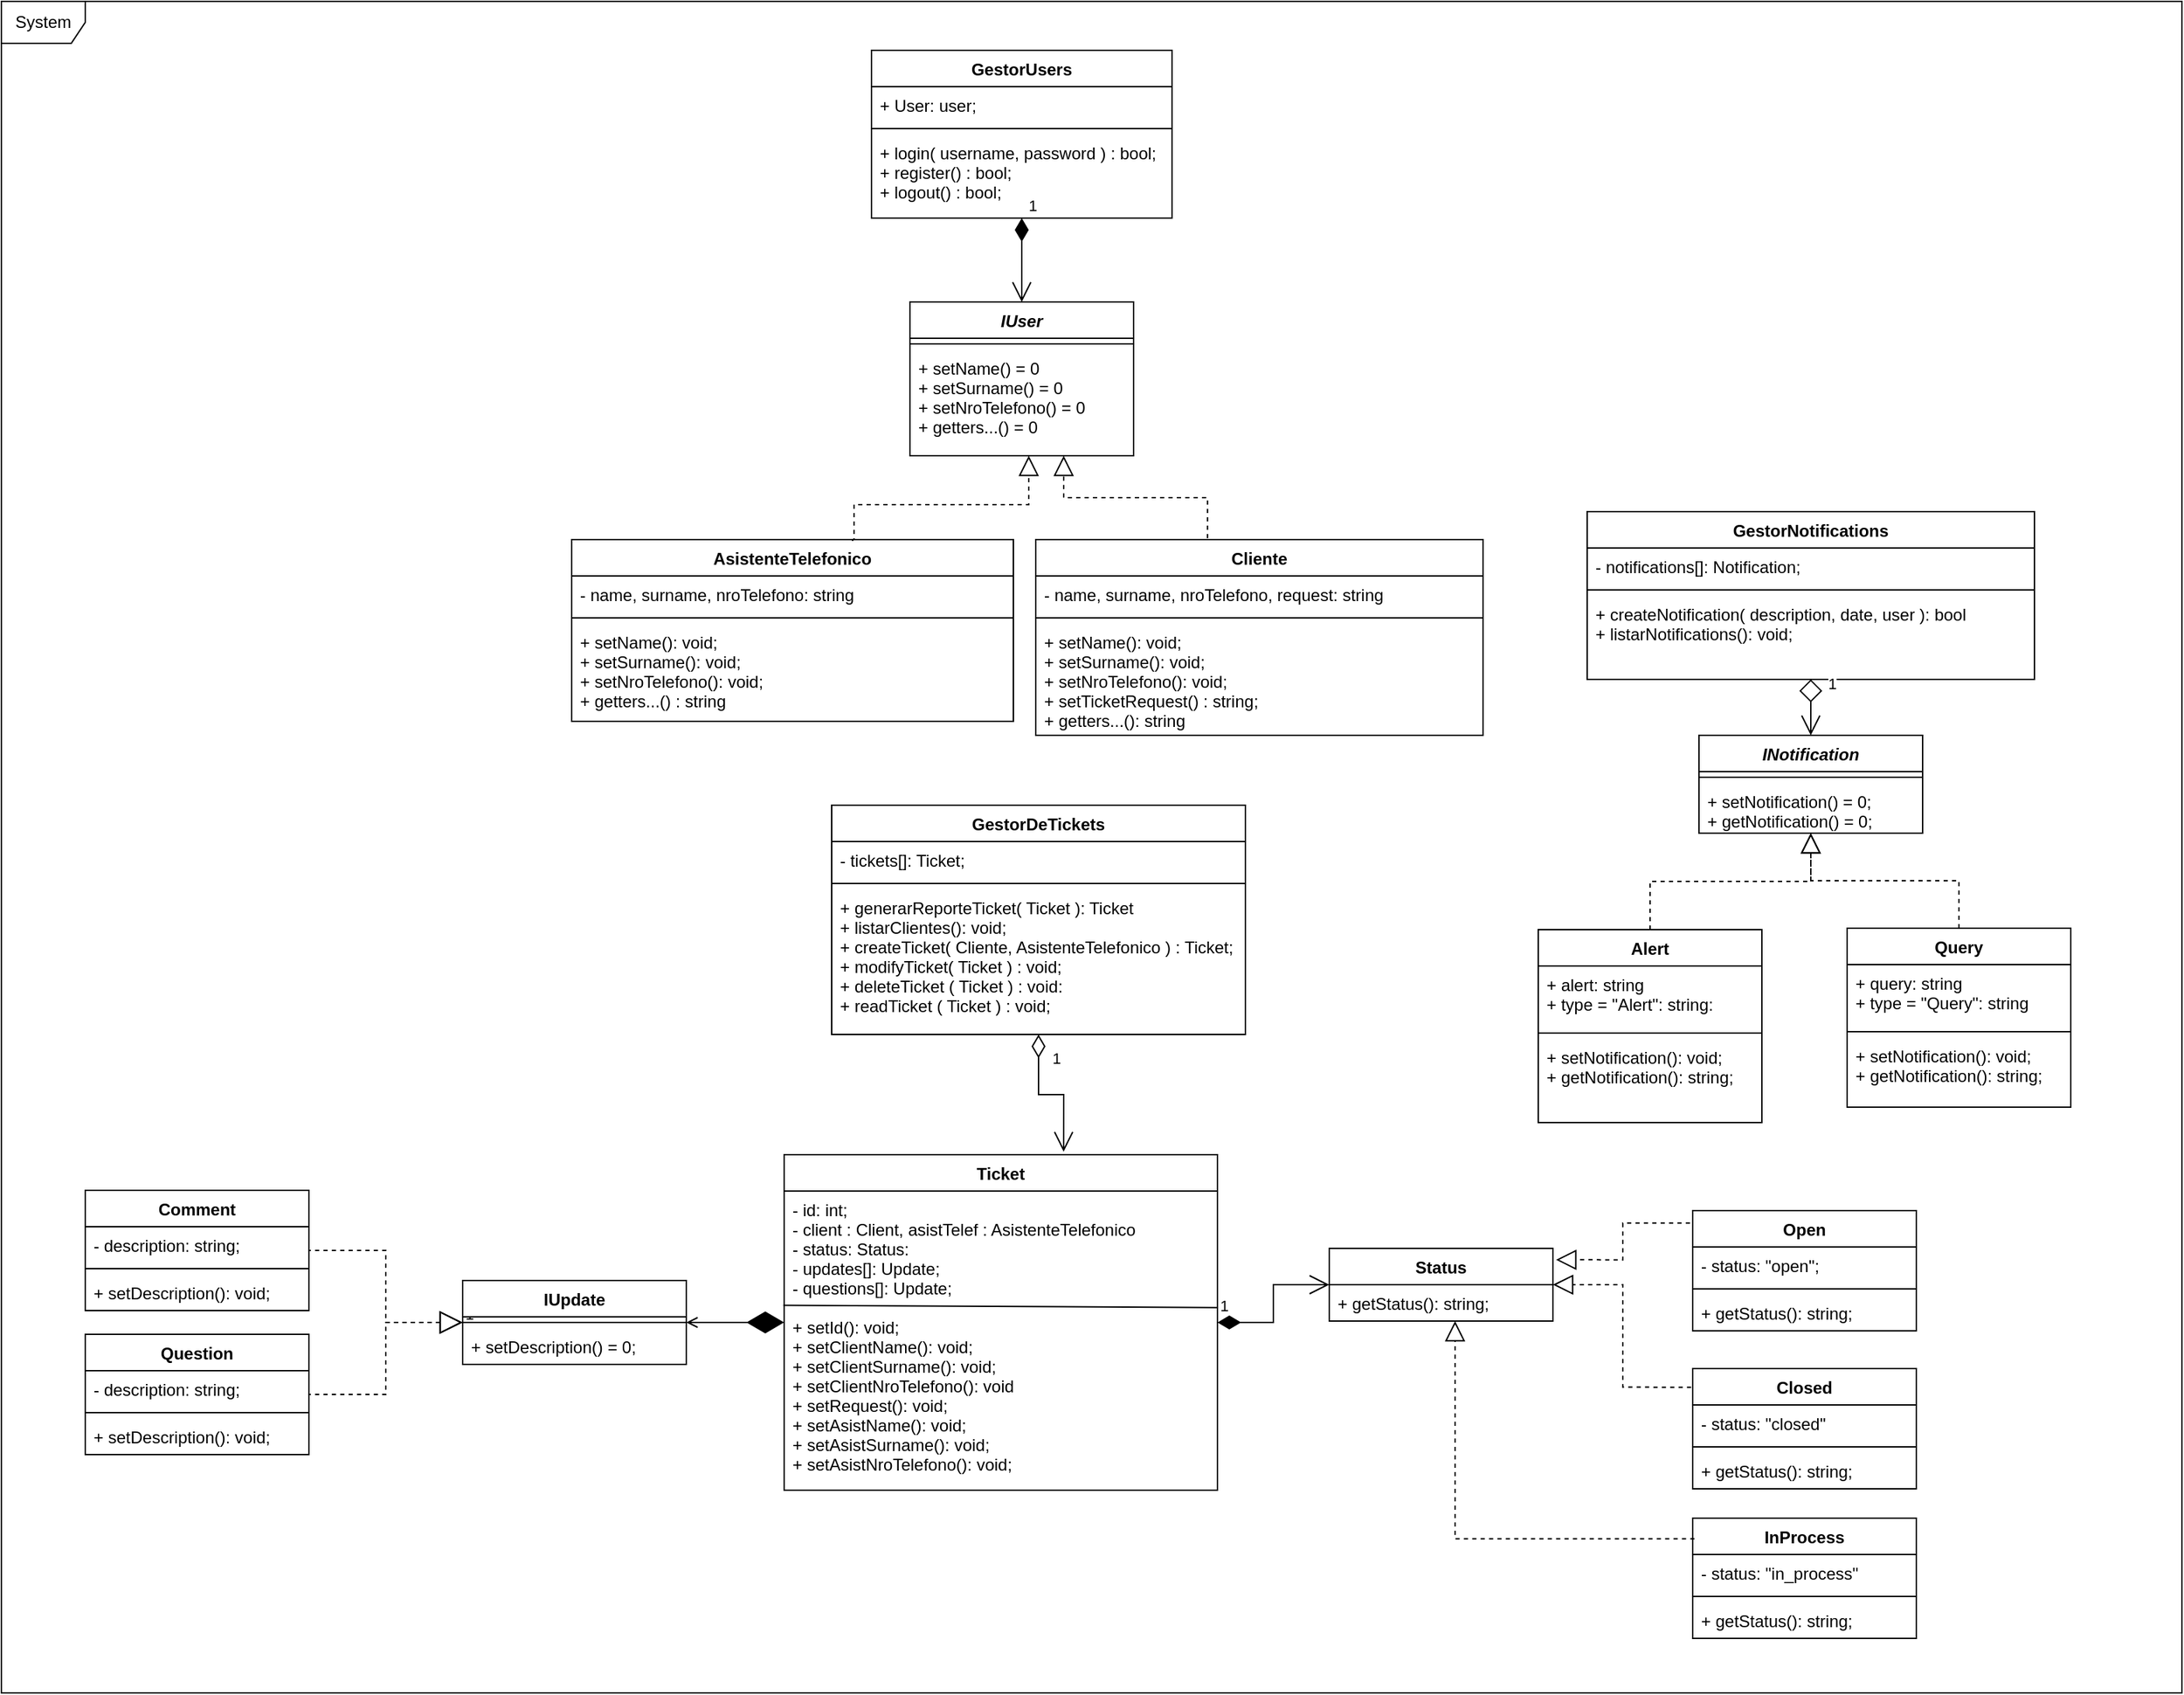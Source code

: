 <mxfile version="15.4.0" type="device"><diagram id="C5RBs43oDa-KdzZeNtuy" name="Page-1"><mxGraphModel dx="1515" dy="1703" grid="1" gridSize="10" guides="1" tooltips="1" connect="1" arrows="1" fold="1" page="1" pageScale="1" pageWidth="827" pageHeight="1169" math="0" shadow="0"><root><mxCell id="WIyWlLk6GJQsqaUBKTNV-0"/><mxCell id="WIyWlLk6GJQsqaUBKTNV-1" parent="WIyWlLk6GJQsqaUBKTNV-0"/><mxCell id="WGxmKsF_ZcS6xH5R7ox7-25" value="System" style="shape=umlFrame;whiteSpace=wrap;html=1;" parent="WIyWlLk6GJQsqaUBKTNV-1" vertex="1"><mxGeometry x="-310" y="-165" width="1560" height="1210" as="geometry"/></mxCell><mxCell id="1WpOr5NEsdN-YUb726RE-1" value="AsistenteTelefonico" style="swimlane;fontStyle=1;align=center;verticalAlign=top;childLayout=stackLayout;horizontal=1;startSize=26;horizontalStack=0;resizeParent=1;resizeParentMax=0;resizeLast=0;collapsible=1;marginBottom=0;" parent="WIyWlLk6GJQsqaUBKTNV-1" vertex="1"><mxGeometry x="98" y="220" width="316" height="130" as="geometry"/></mxCell><mxCell id="1WpOr5NEsdN-YUb726RE-2" value="- name, surname, nroTelefono: string" style="text;strokeColor=none;fillColor=none;align=left;verticalAlign=top;spacingLeft=4;spacingRight=4;overflow=hidden;rotatable=0;points=[[0,0.5],[1,0.5]];portConstraint=eastwest;" parent="1WpOr5NEsdN-YUb726RE-1" vertex="1"><mxGeometry y="26" width="316" height="26" as="geometry"/></mxCell><mxCell id="1WpOr5NEsdN-YUb726RE-3" value="" style="line;strokeWidth=1;fillColor=none;align=left;verticalAlign=middle;spacingTop=-1;spacingLeft=3;spacingRight=3;rotatable=0;labelPosition=right;points=[];portConstraint=eastwest;" parent="1WpOr5NEsdN-YUb726RE-1" vertex="1"><mxGeometry y="52" width="316" height="8" as="geometry"/></mxCell><mxCell id="1WpOr5NEsdN-YUb726RE-4" value="+ setName(): void;&#10;+ setSurname(): void;&#10;+ setNroTelefono(): void;&#10;+ getters...() : string" style="text;strokeColor=none;fillColor=none;align=left;verticalAlign=top;spacingLeft=4;spacingRight=4;overflow=hidden;rotatable=0;points=[[0,0.5],[1,0.5]];portConstraint=eastwest;" parent="1WpOr5NEsdN-YUb726RE-1" vertex="1"><mxGeometry y="60" width="316" height="70" as="geometry"/></mxCell><mxCell id="1WpOr5NEsdN-YUb726RE-5" value="Cliente" style="swimlane;fontStyle=1;align=center;verticalAlign=top;childLayout=stackLayout;horizontal=1;startSize=26;horizontalStack=0;resizeParent=1;resizeParentMax=0;resizeLast=0;collapsible=1;marginBottom=0;" parent="WIyWlLk6GJQsqaUBKTNV-1" vertex="1"><mxGeometry x="430" y="220" width="320" height="140" as="geometry"/></mxCell><mxCell id="1WpOr5NEsdN-YUb726RE-6" value="- name, surname, nroTelefono, request: string" style="text;strokeColor=none;fillColor=none;align=left;verticalAlign=top;spacingLeft=4;spacingRight=4;overflow=hidden;rotatable=0;points=[[0,0.5],[1,0.5]];portConstraint=eastwest;" parent="1WpOr5NEsdN-YUb726RE-5" vertex="1"><mxGeometry y="26" width="320" height="26" as="geometry"/></mxCell><mxCell id="1WpOr5NEsdN-YUb726RE-7" value="" style="line;strokeWidth=1;fillColor=none;align=left;verticalAlign=middle;spacingTop=-1;spacingLeft=3;spacingRight=3;rotatable=0;labelPosition=right;points=[];portConstraint=eastwest;" parent="1WpOr5NEsdN-YUb726RE-5" vertex="1"><mxGeometry y="52" width="320" height="8" as="geometry"/></mxCell><mxCell id="1WpOr5NEsdN-YUb726RE-8" value="+ setName(): void;&#10;+ setSurname(): void;&#10;+ setNroTelefono(): void;&#10;+ setTicketRequest() : string;&#10;+ getters...(): string" style="text;strokeColor=none;fillColor=none;align=left;verticalAlign=top;spacingLeft=4;spacingRight=4;overflow=hidden;rotatable=0;points=[[0,0.5],[1,0.5]];portConstraint=eastwest;" parent="1WpOr5NEsdN-YUb726RE-5" vertex="1"><mxGeometry y="60" width="320" height="80" as="geometry"/></mxCell><mxCell id="1WpOr5NEsdN-YUb726RE-13" value="Ticket" style="swimlane;fontStyle=1;align=center;verticalAlign=top;childLayout=stackLayout;horizontal=1;startSize=26;horizontalStack=0;resizeParent=1;resizeParentMax=0;resizeLast=0;collapsible=1;marginBottom=0;" parent="WIyWlLk6GJQsqaUBKTNV-1" vertex="1"><mxGeometry x="250" y="660" width="310" height="240" as="geometry"/></mxCell><mxCell id="1WpOr5NEsdN-YUb726RE-14" value="- id: int;&#10;- client : Client, asistTelef : AsistenteTelefonico&#10;- status: Status:&#10;- updates[]: Update;&#10;- questions[]: Update;" style="text;strokeColor=none;fillColor=none;align=left;verticalAlign=top;spacingLeft=4;spacingRight=4;overflow=hidden;rotatable=0;points=[[0,0.5],[1,0.5]];portConstraint=eastwest;" parent="1WpOr5NEsdN-YUb726RE-13" vertex="1"><mxGeometry y="26" width="310" height="84" as="geometry"/></mxCell><mxCell id="1WpOr5NEsdN-YUb726RE-16" value="+ setId(): void;&#10;+ setClientName(): void;&#10;+ setClientSurname(): void;&#10;+ setClientNroTelefono(): void &#10;+ setRequest(): void;&#10;+ setAsistName(): void;&#10;+ setAsistSurname(): void;&#10;+ setAsistNroTelefono(): void;&#10;" style="text;strokeColor=none;fillColor=none;align=left;verticalAlign=top;spacingLeft=4;spacingRight=4;overflow=hidden;rotatable=0;points=[[0,0.5],[1,0.5]];portConstraint=eastwest;" parent="1WpOr5NEsdN-YUb726RE-13" vertex="1"><mxGeometry y="110" width="310" height="130" as="geometry"/></mxCell><mxCell id="WGxmKsF_ZcS6xH5R7ox7-5" value="" style="endArrow=none;html=1;rounded=0;entryX=0.999;entryY=-0.005;entryDx=0;entryDy=0;entryPerimeter=0;exitX=-0.002;exitY=-0.017;exitDx=0;exitDy=0;exitPerimeter=0;" parent="1WpOr5NEsdN-YUb726RE-13" source="1WpOr5NEsdN-YUb726RE-16" target="1WpOr5NEsdN-YUb726RE-16" edge="1"><mxGeometry width="50" height="50" relative="1" as="geometry"><mxPoint x="110" y="140" as="sourcePoint"/><mxPoint x="160" y="90" as="targetPoint"/></mxGeometry></mxCell><mxCell id="cTBksxE41IVPCVIaHn9_-6" value="Alert" style="swimlane;fontStyle=1;align=center;verticalAlign=top;childLayout=stackLayout;horizontal=1;startSize=26;horizontalStack=0;resizeParent=1;resizeParentMax=0;resizeLast=0;collapsible=1;marginBottom=0;" parent="WIyWlLk6GJQsqaUBKTNV-1" vertex="1"><mxGeometry x="789.5" y="499" width="160" height="138" as="geometry"/></mxCell><mxCell id="cTBksxE41IVPCVIaHn9_-7" value="+ alert: string&#10;+ type = &quot;Alert&quot;: string: " style="text;strokeColor=none;fillColor=none;align=left;verticalAlign=top;spacingLeft=4;spacingRight=4;overflow=hidden;rotatable=0;points=[[0,0.5],[1,0.5]];portConstraint=eastwest;" parent="cTBksxE41IVPCVIaHn9_-6" vertex="1"><mxGeometry y="26" width="160" height="44" as="geometry"/></mxCell><mxCell id="cTBksxE41IVPCVIaHn9_-8" value="" style="line;strokeWidth=1;fillColor=none;align=left;verticalAlign=middle;spacingTop=-1;spacingLeft=3;spacingRight=3;rotatable=0;labelPosition=right;points=[];portConstraint=eastwest;" parent="cTBksxE41IVPCVIaHn9_-6" vertex="1"><mxGeometry y="70" width="160" height="8" as="geometry"/></mxCell><mxCell id="cTBksxE41IVPCVIaHn9_-9" value="+ setNotification(): void;&#10;+ getNotification(): string;" style="text;strokeColor=none;fillColor=none;align=left;verticalAlign=top;spacingLeft=4;spacingRight=4;overflow=hidden;rotatable=0;points=[[0,0.5],[1,0.5]];portConstraint=eastwest;" parent="cTBksxE41IVPCVIaHn9_-6" vertex="1"><mxGeometry y="78" width="160" height="60" as="geometry"/></mxCell><mxCell id="cTBksxE41IVPCVIaHn9_-12" value="Query" style="swimlane;fontStyle=1;align=center;verticalAlign=top;childLayout=stackLayout;horizontal=1;startSize=26;horizontalStack=0;resizeParent=1;resizeParentMax=0;resizeLast=0;collapsible=1;marginBottom=0;" parent="WIyWlLk6GJQsqaUBKTNV-1" vertex="1"><mxGeometry x="1010.5" y="498" width="160" height="128" as="geometry"/></mxCell><mxCell id="cTBksxE41IVPCVIaHn9_-13" value="+ query: string&#10;+ type = &quot;Query&quot;: string" style="text;strokeColor=none;fillColor=none;align=left;verticalAlign=top;spacingLeft=4;spacingRight=4;overflow=hidden;rotatable=0;points=[[0,0.5],[1,0.5]];portConstraint=eastwest;" parent="cTBksxE41IVPCVIaHn9_-12" vertex="1"><mxGeometry y="26" width="160" height="44" as="geometry"/></mxCell><mxCell id="cTBksxE41IVPCVIaHn9_-14" value="" style="line;strokeWidth=1;fillColor=none;align=left;verticalAlign=middle;spacingTop=-1;spacingLeft=3;spacingRight=3;rotatable=0;labelPosition=right;points=[];portConstraint=eastwest;" parent="cTBksxE41IVPCVIaHn9_-12" vertex="1"><mxGeometry y="70" width="160" height="8" as="geometry"/></mxCell><mxCell id="cTBksxE41IVPCVIaHn9_-15" value="+ setNotification(): void;&#10;+ getNotification(): string;" style="text;strokeColor=none;fillColor=none;align=left;verticalAlign=top;spacingLeft=4;spacingRight=4;overflow=hidden;rotatable=0;points=[[0,0.5],[1,0.5]];portConstraint=eastwest;" parent="cTBksxE41IVPCVIaHn9_-12" vertex="1"><mxGeometry y="78" width="160" height="50" as="geometry"/></mxCell><mxCell id="cTBksxE41IVPCVIaHn9_-21" value="GestorDeTickets" style="swimlane;fontStyle=1;align=center;verticalAlign=top;childLayout=stackLayout;horizontal=1;startSize=26;horizontalStack=0;resizeParent=1;resizeParentMax=0;resizeLast=0;collapsible=1;marginBottom=0;" parent="WIyWlLk6GJQsqaUBKTNV-1" vertex="1"><mxGeometry x="284" y="410" width="296" height="164" as="geometry"/></mxCell><mxCell id="rSWKsuVJNvb4vhfc8KSS-5" value="- tickets[]: Ticket;" style="text;strokeColor=none;fillColor=none;align=left;verticalAlign=top;spacingLeft=4;spacingRight=4;overflow=hidden;rotatable=0;points=[[0,0.5],[1,0.5]];portConstraint=eastwest;" parent="cTBksxE41IVPCVIaHn9_-21" vertex="1"><mxGeometry y="26" width="296" height="26" as="geometry"/></mxCell><mxCell id="rSWKsuVJNvb4vhfc8KSS-4" value="" style="line;strokeWidth=1;fillColor=none;align=left;verticalAlign=middle;spacingTop=-1;spacingLeft=3;spacingRight=3;rotatable=0;labelPosition=right;points=[];portConstraint=eastwest;" parent="cTBksxE41IVPCVIaHn9_-21" vertex="1"><mxGeometry y="52" width="296" height="8" as="geometry"/></mxCell><mxCell id="cTBksxE41IVPCVIaHn9_-24" value="+ generarReporteTicket( Ticket ): Ticket&#10;+ listarClientes(): void;&#10;+ createTicket( Cliente, AsistenteTelefonico ) : Ticket; &#10;+ modifyTicket( Ticket ) : void;&#10;+ deleteTicket ( Ticket ) : void:&#10;+ readTicket ( Ticket ) : void;&#10;" style="text;strokeColor=none;fillColor=none;align=left;verticalAlign=top;spacingLeft=4;spacingRight=4;overflow=hidden;rotatable=0;points=[[0,0.5],[1,0.5]];portConstraint=eastwest;" parent="cTBksxE41IVPCVIaHn9_-21" vertex="1"><mxGeometry y="60" width="296" height="104" as="geometry"/></mxCell><mxCell id="sDLCwWMJWWsyJIHEi2ta-0" value="1" style="endArrow=open;html=1;endSize=12;startArrow=diamondThin;startSize=14;startFill=0;edgeStyle=orthogonalEdgeStyle;align=left;verticalAlign=bottom;rounded=0;entryX=0.645;entryY=-0.009;entryDx=0;entryDy=0;entryPerimeter=0;" parent="WIyWlLk6GJQsqaUBKTNV-1" source="cTBksxE41IVPCVIaHn9_-21" target="1WpOr5NEsdN-YUb726RE-13" edge="1"><mxGeometry x="-0.489" y="8" relative="1" as="geometry"><mxPoint x="350" y="490" as="sourcePoint"/><mxPoint x="510" y="490" as="targetPoint"/><Array as="points"/><mxPoint as="offset"/></mxGeometry></mxCell><mxCell id="sDLCwWMJWWsyJIHEi2ta-3" value="GestorUsers" style="swimlane;fontStyle=1;align=center;verticalAlign=top;childLayout=stackLayout;horizontal=1;startSize=26;horizontalStack=0;resizeParent=1;resizeParentMax=0;resizeLast=0;collapsible=1;marginBottom=0;" parent="WIyWlLk6GJQsqaUBKTNV-1" vertex="1"><mxGeometry x="312.5" y="-130" width="215" height="120" as="geometry"/></mxCell><mxCell id="sDLCwWMJWWsyJIHEi2ta-4" value="+ User: user;" style="text;strokeColor=none;fillColor=none;align=left;verticalAlign=top;spacingLeft=4;spacingRight=4;overflow=hidden;rotatable=0;points=[[0,0.5],[1,0.5]];portConstraint=eastwest;" parent="sDLCwWMJWWsyJIHEi2ta-3" vertex="1"><mxGeometry y="26" width="215" height="26" as="geometry"/></mxCell><mxCell id="sDLCwWMJWWsyJIHEi2ta-5" value="" style="line;strokeWidth=1;fillColor=none;align=left;verticalAlign=middle;spacingTop=-1;spacingLeft=3;spacingRight=3;rotatable=0;labelPosition=right;points=[];portConstraint=eastwest;" parent="sDLCwWMJWWsyJIHEi2ta-3" vertex="1"><mxGeometry y="52" width="215" height="8" as="geometry"/></mxCell><mxCell id="sDLCwWMJWWsyJIHEi2ta-6" value="+ login( username, password ) : bool;&#10;+ register() : bool;&#10;+ logout() : bool;" style="text;strokeColor=none;fillColor=none;align=left;verticalAlign=top;spacingLeft=4;spacingRight=4;overflow=hidden;rotatable=0;points=[[0,0.5],[1,0.5]];portConstraint=eastwest;" parent="sDLCwWMJWWsyJIHEi2ta-3" vertex="1"><mxGeometry y="60" width="215" height="60" as="geometry"/></mxCell><mxCell id="sDLCwWMJWWsyJIHEi2ta-10" value="" style="endArrow=block;dashed=1;endFill=0;endSize=12;html=1;rounded=0;edgeStyle=orthogonalEdgeStyle;exitX=0.636;exitY=0.008;exitDx=0;exitDy=0;exitPerimeter=0;" parent="WIyWlLk6GJQsqaUBKTNV-1" source="1WpOr5NEsdN-YUb726RE-1" target="WGxmKsF_ZcS6xH5R7ox7-9" edge="1"><mxGeometry width="160" relative="1" as="geometry"><mxPoint x="370" y="140" as="sourcePoint"/><mxPoint x="530" y="140" as="targetPoint"/><Array as="points"><mxPoint x="299" y="220"/><mxPoint x="300" y="220"/><mxPoint x="300" y="195"/><mxPoint x="425" y="195"/></Array></mxGeometry></mxCell><mxCell id="sDLCwWMJWWsyJIHEi2ta-11" value="" style="endArrow=block;dashed=1;endFill=0;endSize=12;html=1;rounded=0;edgeStyle=orthogonalEdgeStyle;exitX=0.384;exitY=-0.007;exitDx=0;exitDy=0;exitPerimeter=0;" parent="WIyWlLk6GJQsqaUBKTNV-1" source="1WpOr5NEsdN-YUb726RE-5" target="WGxmKsF_ZcS6xH5R7ox7-9" edge="1"><mxGeometry width="160" relative="1" as="geometry"><mxPoint x="370" y="140" as="sourcePoint"/><mxPoint x="530" y="140" as="targetPoint"/><Array as="points"><mxPoint x="553" y="190"/><mxPoint x="450" y="190"/></Array></mxGeometry></mxCell><mxCell id="sDLCwWMJWWsyJIHEi2ta-12" value="1" style="endArrow=open;html=1;endSize=12;startArrow=diamondThin;startSize=14;startFill=1;edgeStyle=orthogonalEdgeStyle;align=left;verticalAlign=bottom;rounded=0;" parent="WIyWlLk6GJQsqaUBKTNV-1" source="1WpOr5NEsdN-YUb726RE-13" target="sDLCwWMJWWsyJIHEi2ta-13" edge="1"><mxGeometry x="-1" y="3" relative="1" as="geometry"><mxPoint x="360" y="820" as="sourcePoint"/><mxPoint x="520" y="820" as="targetPoint"/></mxGeometry></mxCell><mxCell id="sDLCwWMJWWsyJIHEi2ta-13" value="Status" style="swimlane;fontStyle=1;align=center;verticalAlign=top;childLayout=stackLayout;horizontal=1;startSize=26;horizontalStack=0;resizeParent=1;resizeParentMax=0;resizeLast=0;collapsible=1;marginBottom=0;" parent="WIyWlLk6GJQsqaUBKTNV-1" vertex="1"><mxGeometry x="640" y="727" width="160" height="52" as="geometry"/></mxCell><mxCell id="sDLCwWMJWWsyJIHEi2ta-16" value="+ getStatus(): string;" style="text;strokeColor=none;fillColor=none;align=left;verticalAlign=top;spacingLeft=4;spacingRight=4;overflow=hidden;rotatable=0;points=[[0,0.5],[1,0.5]];portConstraint=eastwest;" parent="sDLCwWMJWWsyJIHEi2ta-13" vertex="1"><mxGeometry y="26" width="160" height="26" as="geometry"/></mxCell><mxCell id="sDLCwWMJWWsyJIHEi2ta-17" value="Open" style="swimlane;fontStyle=1;align=center;verticalAlign=top;childLayout=stackLayout;horizontal=1;startSize=26;horizontalStack=0;resizeParent=1;resizeParentMax=0;resizeLast=0;collapsible=1;marginBottom=0;" parent="WIyWlLk6GJQsqaUBKTNV-1" vertex="1"><mxGeometry x="900" y="700" width="160" height="86" as="geometry"/></mxCell><mxCell id="sDLCwWMJWWsyJIHEi2ta-18" value="- status: &quot;open&quot;;" style="text;strokeColor=none;fillColor=none;align=left;verticalAlign=top;spacingLeft=4;spacingRight=4;overflow=hidden;rotatable=0;points=[[0,0.5],[1,0.5]];portConstraint=eastwest;" parent="sDLCwWMJWWsyJIHEi2ta-17" vertex="1"><mxGeometry y="26" width="160" height="26" as="geometry"/></mxCell><mxCell id="sDLCwWMJWWsyJIHEi2ta-19" value="" style="line;strokeWidth=1;fillColor=none;align=left;verticalAlign=middle;spacingTop=-1;spacingLeft=3;spacingRight=3;rotatable=0;labelPosition=right;points=[];portConstraint=eastwest;" parent="sDLCwWMJWWsyJIHEi2ta-17" vertex="1"><mxGeometry y="52" width="160" height="8" as="geometry"/></mxCell><mxCell id="sDLCwWMJWWsyJIHEi2ta-20" value="+ getStatus(): string;" style="text;strokeColor=none;fillColor=none;align=left;verticalAlign=top;spacingLeft=4;spacingRight=4;overflow=hidden;rotatable=0;points=[[0,0.5],[1,0.5]];portConstraint=eastwest;" parent="sDLCwWMJWWsyJIHEi2ta-17" vertex="1"><mxGeometry y="60" width="160" height="26" as="geometry"/></mxCell><mxCell id="sDLCwWMJWWsyJIHEi2ta-21" value="Closed" style="swimlane;fontStyle=1;align=center;verticalAlign=top;childLayout=stackLayout;horizontal=1;startSize=26;horizontalStack=0;resizeParent=1;resizeParentMax=0;resizeLast=0;collapsible=1;marginBottom=0;" parent="WIyWlLk6GJQsqaUBKTNV-1" vertex="1"><mxGeometry x="900" y="813" width="160" height="86" as="geometry"/></mxCell><mxCell id="sDLCwWMJWWsyJIHEi2ta-22" value="- status: &quot;closed&quot;" style="text;strokeColor=none;fillColor=none;align=left;verticalAlign=top;spacingLeft=4;spacingRight=4;overflow=hidden;rotatable=0;points=[[0,0.5],[1,0.5]];portConstraint=eastwest;" parent="sDLCwWMJWWsyJIHEi2ta-21" vertex="1"><mxGeometry y="26" width="160" height="26" as="geometry"/></mxCell><mxCell id="sDLCwWMJWWsyJIHEi2ta-23" value="" style="line;strokeWidth=1;fillColor=none;align=left;verticalAlign=middle;spacingTop=-1;spacingLeft=3;spacingRight=3;rotatable=0;labelPosition=right;points=[];portConstraint=eastwest;" parent="sDLCwWMJWWsyJIHEi2ta-21" vertex="1"><mxGeometry y="52" width="160" height="8" as="geometry"/></mxCell><mxCell id="sDLCwWMJWWsyJIHEi2ta-24" value="+ getStatus(): string;" style="text;strokeColor=none;fillColor=none;align=left;verticalAlign=top;spacingLeft=4;spacingRight=4;overflow=hidden;rotatable=0;points=[[0,0.5],[1,0.5]];portConstraint=eastwest;" parent="sDLCwWMJWWsyJIHEi2ta-21" vertex="1"><mxGeometry y="60" width="160" height="26" as="geometry"/></mxCell><mxCell id="sDLCwWMJWWsyJIHEi2ta-25" value="InProcess" style="swimlane;fontStyle=1;align=center;verticalAlign=top;childLayout=stackLayout;horizontal=1;startSize=26;horizontalStack=0;resizeParent=1;resizeParentMax=0;resizeLast=0;collapsible=1;marginBottom=0;" parent="WIyWlLk6GJQsqaUBKTNV-1" vertex="1"><mxGeometry x="900" y="920" width="160" height="86" as="geometry"/></mxCell><mxCell id="sDLCwWMJWWsyJIHEi2ta-26" value="- status: &quot;in_process&quot;" style="text;strokeColor=none;fillColor=none;align=left;verticalAlign=top;spacingLeft=4;spacingRight=4;overflow=hidden;rotatable=0;points=[[0,0.5],[1,0.5]];portConstraint=eastwest;" parent="sDLCwWMJWWsyJIHEi2ta-25" vertex="1"><mxGeometry y="26" width="160" height="26" as="geometry"/></mxCell><mxCell id="sDLCwWMJWWsyJIHEi2ta-27" value="" style="line;strokeWidth=1;fillColor=none;align=left;verticalAlign=middle;spacingTop=-1;spacingLeft=3;spacingRight=3;rotatable=0;labelPosition=right;points=[];portConstraint=eastwest;" parent="sDLCwWMJWWsyJIHEi2ta-25" vertex="1"><mxGeometry y="52" width="160" height="8" as="geometry"/></mxCell><mxCell id="sDLCwWMJWWsyJIHEi2ta-28" value="+ getStatus(): string;" style="text;strokeColor=none;fillColor=none;align=left;verticalAlign=top;spacingLeft=4;spacingRight=4;overflow=hidden;rotatable=0;points=[[0,0.5],[1,0.5]];portConstraint=eastwest;" parent="sDLCwWMJWWsyJIHEi2ta-25" vertex="1"><mxGeometry y="60" width="160" height="26" as="geometry"/></mxCell><mxCell id="sDLCwWMJWWsyJIHEi2ta-29" value="" style="endArrow=block;dashed=1;endFill=0;endSize=12;html=1;rounded=0;edgeStyle=orthogonalEdgeStyle;entryX=1.014;entryY=0.157;entryDx=0;entryDy=0;entryPerimeter=0;exitX=-0.012;exitY=0.103;exitDx=0;exitDy=0;exitPerimeter=0;" parent="WIyWlLk6GJQsqaUBKTNV-1" source="sDLCwWMJWWsyJIHEi2ta-17" target="sDLCwWMJWWsyJIHEi2ta-13" edge="1"><mxGeometry width="160" relative="1" as="geometry"><mxPoint x="790" y="890" as="sourcePoint"/><mxPoint x="910" y="820" as="targetPoint"/></mxGeometry></mxCell><mxCell id="sDLCwWMJWWsyJIHEi2ta-31" value="" style="endArrow=block;dashed=1;endFill=0;endSize=12;html=1;rounded=0;edgeStyle=orthogonalEdgeStyle;exitX=-0.007;exitY=0.155;exitDx=0;exitDy=0;exitPerimeter=0;" parent="WIyWlLk6GJQsqaUBKTNV-1" source="sDLCwWMJWWsyJIHEi2ta-21" target="sDLCwWMJWWsyJIHEi2ta-13" edge="1"><mxGeometry width="160" relative="1" as="geometry"><mxPoint x="860" y="890" as="sourcePoint"/><mxPoint x="910" y="820" as="targetPoint"/><Array as="points"><mxPoint x="850" y="826"/><mxPoint x="850" y="753"/></Array></mxGeometry></mxCell><mxCell id="sDLCwWMJWWsyJIHEi2ta-32" value="" style="endArrow=block;dashed=1;endFill=0;endSize=12;html=1;rounded=0;edgeStyle=orthogonalEdgeStyle;exitX=0.008;exitY=0.171;exitDx=0;exitDy=0;exitPerimeter=0;" parent="WIyWlLk6GJQsqaUBKTNV-1" source="sDLCwWMJWWsyJIHEi2ta-25" target="sDLCwWMJWWsyJIHEi2ta-13" edge="1"><mxGeometry width="160" relative="1" as="geometry"><mxPoint x="750" y="820" as="sourcePoint"/><mxPoint x="910" y="820" as="targetPoint"/><Array as="points"><mxPoint x="730" y="935"/></Array></mxGeometry></mxCell><mxCell id="sDLCwWMJWWsyJIHEi2ta-48" value="" style="endArrow=block;dashed=1;endFill=0;endSize=12;html=1;rounded=0;edgeStyle=orthogonalEdgeStyle;exitX=0.5;exitY=0;exitDx=0;exitDy=0;" parent="WIyWlLk6GJQsqaUBKTNV-1" source="cTBksxE41IVPCVIaHn9_-6" target="WGxmKsF_ZcS6xH5R7ox7-17" edge="1"><mxGeometry width="160" relative="1" as="geometry"><mxPoint x="860" y="610" as="sourcePoint"/><mxPoint x="1020" y="610" as="targetPoint"/></mxGeometry></mxCell><mxCell id="sDLCwWMJWWsyJIHEi2ta-49" value="" style="endArrow=block;dashed=1;endFill=0;endSize=12;html=1;rounded=0;edgeStyle=orthogonalEdgeStyle;" parent="WIyWlLk6GJQsqaUBKTNV-1" source="cTBksxE41IVPCVIaHn9_-12" target="WGxmKsF_ZcS6xH5R7ox7-17" edge="1"><mxGeometry width="160" relative="1" as="geometry"><mxPoint x="860" y="610" as="sourcePoint"/><mxPoint x="1020" y="610" as="targetPoint"/></mxGeometry></mxCell><mxCell id="sDLCwWMJWWsyJIHEi2ta-51" value="1" style="endArrow=open;html=1;endSize=12;startArrow=diamondThin;startSize=14;startFill=1;edgeStyle=orthogonalEdgeStyle;align=left;verticalAlign=bottom;rounded=0;" parent="WIyWlLk6GJQsqaUBKTNV-1" source="sDLCwWMJWWsyJIHEi2ta-3" target="WGxmKsF_ZcS6xH5R7ox7-9" edge="1"><mxGeometry x="-1" y="3" relative="1" as="geometry"><mxPoint x="400" y="100" as="sourcePoint"/><mxPoint x="560" y="100" as="targetPoint"/></mxGeometry></mxCell><mxCell id="sDLCwWMJWWsyJIHEi2ta-52" value="Comment" style="swimlane;fontStyle=1;align=center;verticalAlign=top;childLayout=stackLayout;horizontal=1;startSize=26;horizontalStack=0;resizeParent=1;resizeParentMax=0;resizeLast=0;collapsible=1;marginBottom=0;" parent="WIyWlLk6GJQsqaUBKTNV-1" vertex="1"><mxGeometry x="-250" y="685.5" width="160" height="86" as="geometry"/></mxCell><mxCell id="sDLCwWMJWWsyJIHEi2ta-53" value="- description: string;" style="text;strokeColor=none;fillColor=none;align=left;verticalAlign=top;spacingLeft=4;spacingRight=4;overflow=hidden;rotatable=0;points=[[0,0.5],[1,0.5]];portConstraint=eastwest;" parent="sDLCwWMJWWsyJIHEi2ta-52" vertex="1"><mxGeometry y="26" width="160" height="26" as="geometry"/></mxCell><mxCell id="sDLCwWMJWWsyJIHEi2ta-54" value="" style="line;strokeWidth=1;fillColor=none;align=left;verticalAlign=middle;spacingTop=-1;spacingLeft=3;spacingRight=3;rotatable=0;labelPosition=right;points=[];portConstraint=eastwest;" parent="sDLCwWMJWWsyJIHEi2ta-52" vertex="1"><mxGeometry y="52" width="160" height="8" as="geometry"/></mxCell><mxCell id="sDLCwWMJWWsyJIHEi2ta-55" value="+ setDescription(): void;" style="text;strokeColor=none;fillColor=none;align=left;verticalAlign=top;spacingLeft=4;spacingRight=4;overflow=hidden;rotatable=0;points=[[0,0.5],[1,0.5]];portConstraint=eastwest;" parent="sDLCwWMJWWsyJIHEi2ta-52" vertex="1"><mxGeometry y="60" width="160" height="26" as="geometry"/></mxCell><mxCell id="sDLCwWMJWWsyJIHEi2ta-56" value="Question" style="swimlane;fontStyle=1;align=center;verticalAlign=top;childLayout=stackLayout;horizontal=1;startSize=26;horizontalStack=0;resizeParent=1;resizeParentMax=0;resizeLast=0;collapsible=1;marginBottom=0;" parent="WIyWlLk6GJQsqaUBKTNV-1" vertex="1"><mxGeometry x="-250" y="788.5" width="160" height="86" as="geometry"/></mxCell><mxCell id="sDLCwWMJWWsyJIHEi2ta-57" value="- description: string;" style="text;strokeColor=none;fillColor=none;align=left;verticalAlign=top;spacingLeft=4;spacingRight=4;overflow=hidden;rotatable=0;points=[[0,0.5],[1,0.5]];portConstraint=eastwest;" parent="sDLCwWMJWWsyJIHEi2ta-56" vertex="1"><mxGeometry y="26" width="160" height="26" as="geometry"/></mxCell><mxCell id="sDLCwWMJWWsyJIHEi2ta-58" value="" style="line;strokeWidth=1;fillColor=none;align=left;verticalAlign=middle;spacingTop=-1;spacingLeft=3;spacingRight=3;rotatable=0;labelPosition=right;points=[];portConstraint=eastwest;" parent="sDLCwWMJWWsyJIHEi2ta-56" vertex="1"><mxGeometry y="52" width="160" height="8" as="geometry"/></mxCell><mxCell id="sDLCwWMJWWsyJIHEi2ta-59" value="+ setDescription(): void;" style="text;strokeColor=none;fillColor=none;align=left;verticalAlign=top;spacingLeft=4;spacingRight=4;overflow=hidden;rotatable=0;points=[[0,0.5],[1,0.5]];portConstraint=eastwest;" parent="sDLCwWMJWWsyJIHEi2ta-56" vertex="1"><mxGeometry y="60" width="160" height="26" as="geometry"/></mxCell><mxCell id="sDLCwWMJWWsyJIHEi2ta-60" value="1" style="endArrow=none;html=1;endSize=12;startArrow=block;startSize=14;startFill=0;edgeStyle=orthogonalEdgeStyle;align=left;verticalAlign=bottom;rounded=0;endFill=0;dashed=1;" parent="WIyWlLk6GJQsqaUBKTNV-1" source="WGxmKsF_ZcS6xH5R7ox7-21" target="sDLCwWMJWWsyJIHEi2ta-52" edge="1"><mxGeometry x="-1" y="3" relative="1" as="geometry"><mxPoint x="150" y="810" as="sourcePoint"/><mxPoint x="310" y="810" as="targetPoint"/></mxGeometry></mxCell><mxCell id="sDLCwWMJWWsyJIHEi2ta-61" value="1" style="endArrow=none;html=1;endSize=12;startArrow=block;startSize=14;startFill=0;edgeStyle=orthogonalEdgeStyle;align=left;verticalAlign=bottom;rounded=0;dashed=1;endFill=0;" parent="WIyWlLk6GJQsqaUBKTNV-1" source="WGxmKsF_ZcS6xH5R7ox7-21" target="sDLCwWMJWWsyJIHEi2ta-56" edge="1"><mxGeometry x="-1" y="3" relative="1" as="geometry"><mxPoint x="150" y="810" as="sourcePoint"/><mxPoint x="310" y="810" as="targetPoint"/></mxGeometry></mxCell><mxCell id="rSWKsuVJNvb4vhfc8KSS-0" value="GestorNotifications" style="swimlane;fontStyle=1;align=center;verticalAlign=top;childLayout=stackLayout;horizontal=1;startSize=26;horizontalStack=0;resizeParent=1;resizeParentMax=0;resizeLast=0;collapsible=1;marginBottom=0;" parent="WIyWlLk6GJQsqaUBKTNV-1" vertex="1"><mxGeometry x="824.5" y="200" width="320" height="120" as="geometry"/></mxCell><mxCell id="rSWKsuVJNvb4vhfc8KSS-1" value="- notifications[]: Notification;" style="text;strokeColor=none;fillColor=none;align=left;verticalAlign=top;spacingLeft=4;spacingRight=4;overflow=hidden;rotatable=0;points=[[0,0.5],[1,0.5]];portConstraint=eastwest;" parent="rSWKsuVJNvb4vhfc8KSS-0" vertex="1"><mxGeometry y="26" width="320" height="26" as="geometry"/></mxCell><mxCell id="rSWKsuVJNvb4vhfc8KSS-2" value="" style="line;strokeWidth=1;fillColor=none;align=left;verticalAlign=middle;spacingTop=-1;spacingLeft=3;spacingRight=3;rotatable=0;labelPosition=right;points=[];portConstraint=eastwest;" parent="rSWKsuVJNvb4vhfc8KSS-0" vertex="1"><mxGeometry y="52" width="320" height="8" as="geometry"/></mxCell><mxCell id="rSWKsuVJNvb4vhfc8KSS-3" value="+ createNotification( description, date, user ): bool&#10;+ listarNotifications(): void;" style="text;strokeColor=none;fillColor=none;align=left;verticalAlign=top;spacingLeft=4;spacingRight=4;overflow=hidden;rotatable=0;points=[[0,0.5],[1,0.5]];portConstraint=eastwest;" parent="rSWKsuVJNvb4vhfc8KSS-0" vertex="1"><mxGeometry y="60" width="320" height="60" as="geometry"/></mxCell><mxCell id="rSWKsuVJNvb4vhfc8KSS-6" value="1" style="endArrow=open;html=1;endSize=12;startArrow=diamond;startSize=14;startFill=0;edgeStyle=orthogonalEdgeStyle;align=left;verticalAlign=bottom;rounded=0;" parent="WIyWlLk6GJQsqaUBKTNV-1" source="rSWKsuVJNvb4vhfc8KSS-0" target="WGxmKsF_ZcS6xH5R7ox7-17" edge="1"><mxGeometry x="0.084" y="14" relative="1" as="geometry"><mxPoint x="1010" y="300" as="sourcePoint"/><mxPoint x="990.0" y="380" as="targetPoint"/><mxPoint x="-4" y="-10" as="offset"/></mxGeometry></mxCell><mxCell id="WGxmKsF_ZcS6xH5R7ox7-4" value="" style="endArrow=diamondThin;endFill=1;endSize=24;html=1;rounded=0;startArrow=open;startFill=0;" parent="WIyWlLk6GJQsqaUBKTNV-1" source="WGxmKsF_ZcS6xH5R7ox7-21" target="1WpOr5NEsdN-YUb726RE-13" edge="1"><mxGeometry width="160" relative="1" as="geometry"><mxPoint x="310" y="680" as="sourcePoint"/><mxPoint x="470" y="680" as="targetPoint"/></mxGeometry></mxCell><mxCell id="WGxmKsF_ZcS6xH5R7ox7-9" value="IUser" style="swimlane;fontStyle=3;align=center;verticalAlign=top;childLayout=stackLayout;horizontal=1;startSize=26;horizontalStack=0;resizeParent=1;resizeParentMax=0;resizeLast=0;collapsible=1;marginBottom=0;" parent="WIyWlLk6GJQsqaUBKTNV-1" vertex="1"><mxGeometry x="340" y="50" width="160" height="110" as="geometry"/></mxCell><mxCell id="WGxmKsF_ZcS6xH5R7ox7-11" value="" style="line;strokeWidth=1;fillColor=none;align=left;verticalAlign=middle;spacingTop=-1;spacingLeft=3;spacingRight=3;rotatable=0;labelPosition=right;points=[];portConstraint=eastwest;" parent="WGxmKsF_ZcS6xH5R7ox7-9" vertex="1"><mxGeometry y="26" width="160" height="8" as="geometry"/></mxCell><mxCell id="WGxmKsF_ZcS6xH5R7ox7-12" value="+ setName() = 0&#10;+ setSurname() = 0&#10;+ setNroTelefono() = 0&#10;+ getters...() = 0" style="text;strokeColor=none;fillColor=none;align=left;verticalAlign=top;spacingLeft=4;spacingRight=4;overflow=hidden;rotatable=0;points=[[0,0.5],[1,0.5]];portConstraint=eastwest;" parent="WGxmKsF_ZcS6xH5R7ox7-9" vertex="1"><mxGeometry y="34" width="160" height="76" as="geometry"/></mxCell><mxCell id="WGxmKsF_ZcS6xH5R7ox7-17" value="INotification" style="swimlane;fontStyle=3;align=center;verticalAlign=top;childLayout=stackLayout;horizontal=1;startSize=26;horizontalStack=0;resizeParent=1;resizeParentMax=0;resizeLast=0;collapsible=1;marginBottom=0;" parent="WIyWlLk6GJQsqaUBKTNV-1" vertex="1"><mxGeometry x="904.5" y="360" width="160" height="70" as="geometry"/></mxCell><mxCell id="WGxmKsF_ZcS6xH5R7ox7-19" value="" style="line;strokeWidth=1;fillColor=none;align=left;verticalAlign=middle;spacingTop=-1;spacingLeft=3;spacingRight=3;rotatable=0;labelPosition=right;points=[];portConstraint=eastwest;" parent="WGxmKsF_ZcS6xH5R7ox7-17" vertex="1"><mxGeometry y="26" width="160" height="8" as="geometry"/></mxCell><mxCell id="WGxmKsF_ZcS6xH5R7ox7-20" value="+ setNotification() = 0;&#10;+ getNotification() = 0;" style="text;strokeColor=none;fillColor=none;align=left;verticalAlign=top;spacingLeft=4;spacingRight=4;overflow=hidden;rotatable=0;points=[[0,0.5],[1,0.5]];portConstraint=eastwest;" parent="WGxmKsF_ZcS6xH5R7ox7-17" vertex="1"><mxGeometry y="34" width="160" height="36" as="geometry"/></mxCell><mxCell id="WGxmKsF_ZcS6xH5R7ox7-21" value="IUpdate" style="swimlane;fontStyle=1;align=center;verticalAlign=top;childLayout=stackLayout;horizontal=1;startSize=26;horizontalStack=0;resizeParent=1;resizeParentMax=0;resizeLast=0;collapsible=1;marginBottom=0;" parent="WIyWlLk6GJQsqaUBKTNV-1" vertex="1"><mxGeometry x="20" y="750" width="160" height="60" as="geometry"/></mxCell><mxCell id="WGxmKsF_ZcS6xH5R7ox7-23" value="" style="line;strokeWidth=1;fillColor=none;align=left;verticalAlign=middle;spacingTop=-1;spacingLeft=3;spacingRight=3;rotatable=0;labelPosition=right;points=[];portConstraint=eastwest;" parent="WGxmKsF_ZcS6xH5R7ox7-21" vertex="1"><mxGeometry y="26" width="160" height="8" as="geometry"/></mxCell><mxCell id="WGxmKsF_ZcS6xH5R7ox7-24" value="+ setDescription() = 0;" style="text;strokeColor=none;fillColor=none;align=left;verticalAlign=top;spacingLeft=4;spacingRight=4;overflow=hidden;rotatable=0;points=[[0,0.5],[1,0.5]];portConstraint=eastwest;" parent="WGxmKsF_ZcS6xH5R7ox7-21" vertex="1"><mxGeometry y="34" width="160" height="26" as="geometry"/></mxCell></root></mxGraphModel></diagram></mxfile>

